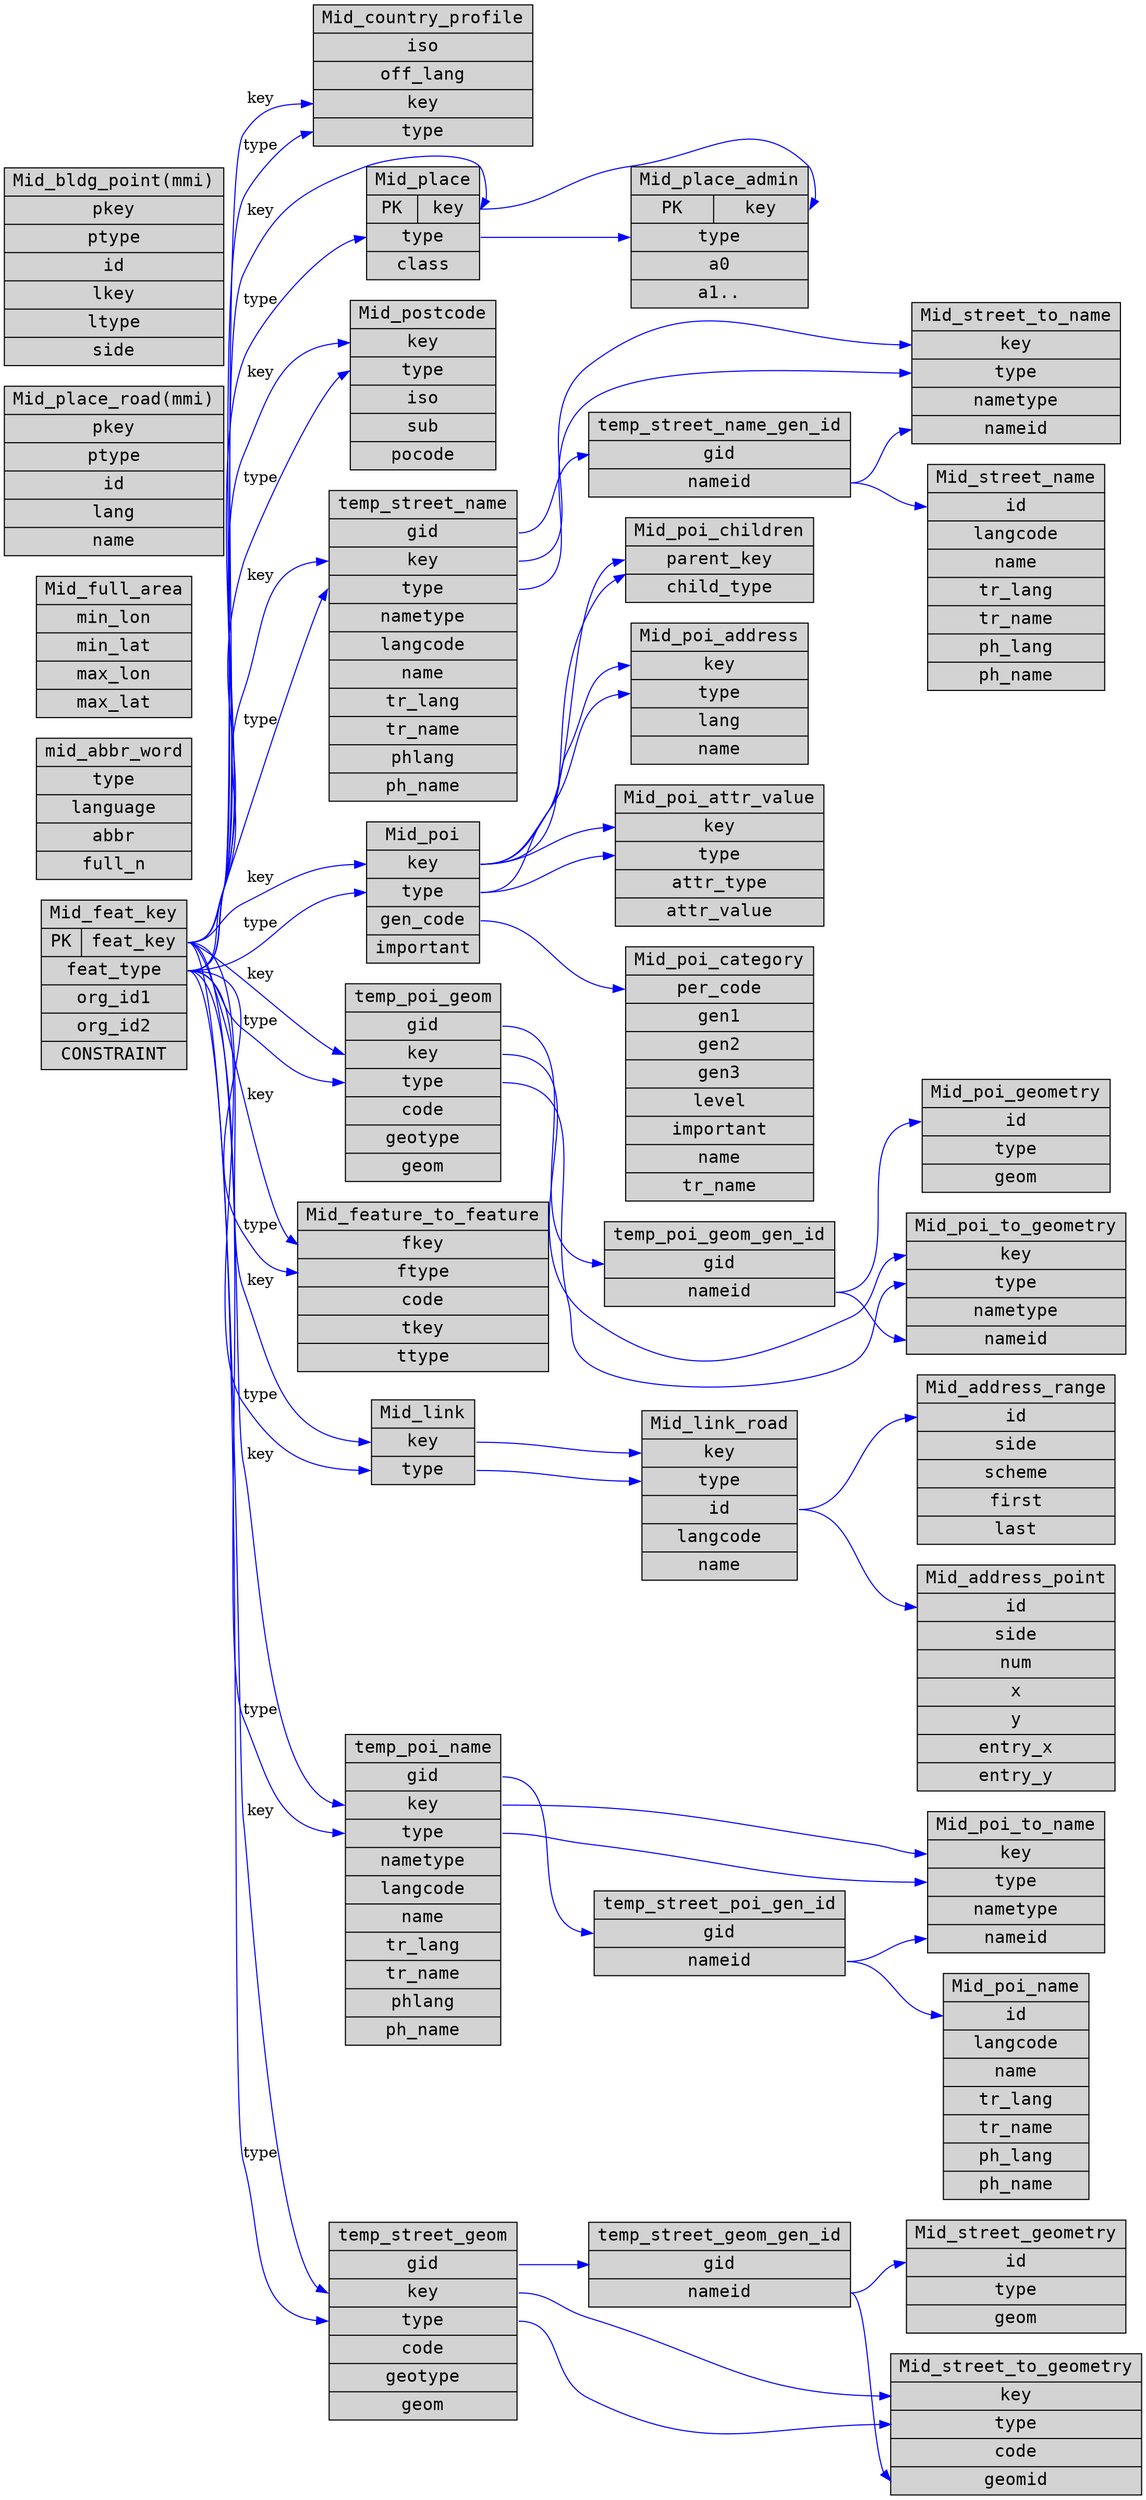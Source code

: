 // $Id: mid.dot, 10-29-2014
digraph mid_Struct {
    node [shape=record fontsize=12 fontname=Courier style=filled];
    edge[color=blue];
    rankdir=LR;

    graph [
	   rankdir = "LR"
	   ];
    node [
	  fontsize = "16"
	  shape = "ellipse"
	  ];
    edge [
	  ];



   "mid_feat_key" [
	  label = "Mid_feat_key| {PK |<feat_key> feat_key}|<feat_type> feat_type|org_id1| org_id2|CONSTRAINT"
	  shape = "record"
	  ];

   "mid_abbr_word" [
	  label = "mid_abbr_word| <type> type|<lang> language|<abbr> abbr| full_n"
	  shape = "record"
	  ];
      "mid_full_area" [
	  label = "Mid_full_area| <min_lon> min_lon|<min_lat> min_lat|<max_lon> max_lon| <max_lat> max_lat"
	  shape = "record"
	  ];
      "mid_country_profile" [
	  label = "Mid_country_profile| <iso> iso|<off_lang> off_lang|<key> key| <type> type"
	  shape = "record"
	  ];
      "mid_place" [
	  label = "Mid_place|{PK| <key> key}|<type> type|<class> class"
	  shape = "record"
	  ];
      "mid_place_admin" [
	  label = "Mid_place_admin|{PK| <key> key}|<type> type| <a0> a0| <a1> a1.."
	  shape = "record"
	  ];
 //////////////////////////////////////////////////////////////////////////
      
      "mid_postcode" [
	  label = "Mid_postcode| <key> key|<type> type| <iso> iso| <sub> sub| <pocode> pocode"
	  shape = "record"
	  ];
      "mid_poi_category" [
	  label = "Mid_poi_category| <per_code> per_code|<gen1> gen1| <gen2> gen2| <gen3> gen3| <level>level | <imp> important| <name> name| <tr_name> tr_name"
	  shape = "record"
	  ];
      "mid_poi" [
	  label = "Mid_poi| <key> key|<type> type|<gen_code> gen_code| <imp> important"
	  shape = "record"
	  ];
      "mid_poi_attr_value" [
	  label = "Mid_poi_attr_value| <key> key|<type> type| <attr_type> attr_type | <attr_value> attr_value"
	  shape = "record"
	  ];
      "mid_poi_address" [
	  label = "Mid_poi_address| <key> key|<type> type| <lang> lang| <name> name"
	  shape = "record"
	  ];
      "mid_poi_children" [
	  label = "Mid_poi_children| <parent_key> parent_key|<child_type> child_type"
	  shape = "record"
	  ];
 //////////////////////////////////////////////////////////////////////

      "mid_link" [
	  label = "Mid_link| <key> key|<type> type"
	  shape = "record"
	  ];
      "mid_link_road" [
	  label = "Mid_link_road| <key> key|<type> type| <id> id| <langcode> langcode| <name>name"
	  shape = "record"
	  ];
      "mid_place_road(mmi)" [
	  label = "Mid_place_road(mmi)| <pkey> pkey|<ptype> ptype|<id> id|<lang>lang| <name> name"
	  shape = "record"
	  ];
      "mid_address_range" [
	  label = "Mid_address_range| <id> id|<side> side| <scheme> scheme|<first>first| <last> last"
	  shape = "record"
	  ];
      "mid_address_point" [
	  label = "Mid_address_point| <id> id|<side> side| <num> num| <x> x| <y> y| <entry_x> entry_x| <entry_y> entry_y"
	  shape = "record"
	  ];
      "mid_bldg_point(mmi)" [
	  label = "Mid_bldg_point(mmi)| <pkey> pkey|<ptype> ptype| <id> id| <lkey> lkey | <ltype> ltype| <side> side"
	  shape = "record"
	  ];
////////////////////////////////////////////////////////////////////


      "mid_street_name" [
	  label = "Mid_street_name| <id> id| <langcode> langcode | <name> name| <tr_lang> tr_lang | <tr_name> tr_name | <ph_lang> ph_lang| <ph_name> ph_name"
	  shape = "record"
	  ];
 
      "mid_poi_name" [
	  label = "Mid_poi_name | <id> id| <langcode> langcode | <name> name| <tr_lang> tr_lang | <tr_name> tr_name | <ph_lang> ph_lang| <ph_name> ph_name"
	  shape = "record"
	  ];

      "mid_street_geometry" [
	  label = "Mid_street_geometry| <id> id|<type> type|<geom> geom"
	  shape = "record"
	  ];


      "mid_poi_geometry" [
	  label = "Mid_poi_geometry| <id> id|<type> type|<geom> geom"
	  shape = "record"
	  ];

	  
      "mid_feature_to_feature" [
	  label = "Mid_feature_to_feature| <fkey> fkey| <ftype> ftype | <code> code | <tkey> tkey | <ttype> ttype"
	  shape = "record"
	  ];
 //////////////////////////////////////////////////////////////////
      
      "mid_street_to_name" [
	  label = "Mid_street_to_name|<key>key|<type>type|<nametype>nametype|<nameid>nameid"
	  shape = "record"
	  ];
      "mid_street_to_geometry" [
	  label = "Mid_street_to_geometry| <key> key|<type> type | <code> code | <geomid> geomid"
	  shape = "record"
	  ];

      "mid_poi_to_name" [
	  label = "Mid_poi_to_name| <key> key|<type> type|<nametype> nametype| <nameid> nameid"
	  shape = "record"
	  ];
	  

      "mid_poi_to_geometry" [
	  label = "Mid_poi_to_geometry| <key> key|<type> type|<nametype> nametype| <nameid> nameid"
	  shape = "record"
	  ];
	  	  
      "temp_street_name" [
	  label = "temp_street_name| <gid> gid| <key> key|<type> type| <nametype> nametype | <langcode> langcode| <name> name| <tr_lang> tr_lang | <tr_name> tr_name | <ph_lang> phlang| <ph_name> ph_name"
	  shape = "record"
	  ];
      "temp_street_name_gen_id" [
	  label = "temp_street_name_gen_id| <gid> gid|<nameid> nameid"
	  shape = "record"
	  ];
  /////////////////////////////////////////////////////////////////////
      
      "temp_street_geom" [
	  label = "temp_street_geom| <gid> gid| <key> key|<type> type| <code> code | <geotype> geotype| <geom> geom"
	  shape = "record"
	  ];
      	  
      "temp_street_geom_gen_id" [
	  label = "temp_street_geom_gen_id| <gid> gid|<nameid> nameid"
	  shape = "record"
	  ];
      
	  "temp_poi_name" [
	  label = "temp_poi_name| <gid> gid| <key> key|<type> type| <nametype> nametype | <langcode> langcode| <name> name| <tr_lang> tr_lang | <tr_name> tr_name | <ph_lang> phlang| <ph_name> ph_name"
	  shape = "record"
	  ];

	  "temp_poi_name_gen_id" [
	  label = "temp_street_poi_gen_id| <gid> gid|<nameid> nameid"
	  shape = "record"
	  ];
		
	  "temp_poi_geom" [
	  label = "temp_poi_geom| <gid> gid| <key> key|<type> type|<code>code|<geotype> geotype|<geom>geom"
	  shape = "record"
	  ];

	  "temp_poi_geom_gen_id" [
	  label = "temp_poi_geom_gen_id| <gid> gid|<nameid> nameid"
	  shape = "record"
	  ];
 
 	  mid_feat_key:feat_type -> mid_country_profile:type[label="type"]
	  mid_feat_key:feat_key -> mid_country_profile:key[label="key"]
	  
	  mid_feat_key:feat_key -> mid_place:key[label="key"]
	  mid_feat_key:feat_type -> mid_place:type[label="type"]

	  mid_feat_key:feat_key -> mid_postcode:key[label="key"]
	  mid_feat_key:feat_type -> mid_postcode:type[label="type"]

	  mid_feat_key:feat_key -> mid_poi:key[label="key"]
	  mid_feat_key:feat_type -> mid_poi:type[label="type"]

	  mid_feat_key:feat_key -> mid_link:key[label="key"]
	  mid_feat_key:feat_type -> mid_link:type[label="type"]

	  mid_feat_key:feat_key -> temp_street_name:key[label="key"]
	  mid_feat_key:feat_type -> temp_street_name:type[label="type"]

	  mid_feat_key:feat_key -> temp_street_geom:key[label="key"]
	  mid_feat_key:feat_type -> temp_street_geom:type[label="type"]

	  mid_feat_key:feat_key -> temp_poi_name:key[label="key"]
	  mid_feat_key:feat_type -> temp_poi_name:type[label="type"]

	  mid_feat_key:feat_key -> temp_poi_geom:key[label="key"]
	  mid_feat_key:feat_type -> temp_poi_geom:type[label="type"]

	  mid_feat_key:feat_key -> mid_feature_to_feature:fkey[label="key"]
	  mid_feat_key:feat_type -> mid_feature_to_feature:ftype[label="type"]

	  ///////////////////////////////////////////////////////////////////

	  mid_place:key -> mid_place_admin:key
	  mid_place:type -> mid_place_admin:type

	  mid_poi:gen_code -> mid_poi_category:per_code

	  mid_poi:key -> mid_poi_attr_value:key
	  mid_poi:type -> mid_poi_attr_value:type

	  mid_poi:key -> mid_poi_address:key
	  mid_poi:type -> mid_poi_address:type

	  mid_poi:key -> mid_poi_children:parent_key
	  mid_poi:key -> mid_poi_children:child_key

	  //////////////////////////////////////////////////////////////////////

	  mid_link:key-> mid_link_road:key
	  mid_link:type -> mid_link_road:type

	  mid_link_road:id -> mid_address_point:id
	  mid_link_road:id -> mid_address_range:id

	  /////////////////////// street name ////////////////////////
	  temp_street_name:gid -> temp_street_name_gen_id:gid
	  temp_street_name:key -> mid_street_to_name:key
	  temp_street_name:type -> mid_street_to_name:type
	  temp_street_name_gen_id:nameid -> mid_street_to_name:nameid

	  temp_street_name_gen_id:nameid -> mid_street_name:id

	  ////////////////////////street geom  /////////////////////////////////

	  temp_street_geom:gid -> temp_street_geom_gen_id:gid
	  temp_street_geom:key -> mid_street_to_geometry:key
	  temp_street_geom:type -> mid_street_to_geometry:type
	  temp_street_geom_gen_id:nameid -> mid_street_to_geometry:geomid

	  temp_street_geom_gen_id:nameid -> mid_street_geometry:id

	  ///////////////////////poi name /////////////////////////////

	  temp_poi_name:gid -> temp_poi_name_gen_id:gid
	  temp_poi_name:key -> mid_poi_to_name:key
	  temp_poi_name:type -> mid_poi_to_name:type
	  temp_poi_name_gen_id:nameid -> mid_poi_to_name:nameid

	  temp_poi_name_gen_id:nameid -> mid_poi_name:id
		  
	  ////////////////////poi geom /////////////////////////////////////

	  temp_poi_geom:gid -> temp_poi_geom_gen_id:gid
	  temp_poi_geom:key -> mid_poi_to_geometry:key
	  temp_poi_geom:type -> mid_poi_to_geometry:type
	  temp_poi_geom_gen_id:nameid -> mid_poi_to_geometry:nameid

	  temp_poi_geom_gen_id:nameid -> mid_poi_geometry:id

	  //////////////////////////////////////////////////////////////////////

	  


// XXX: pl// ace to put subgraph

 }
